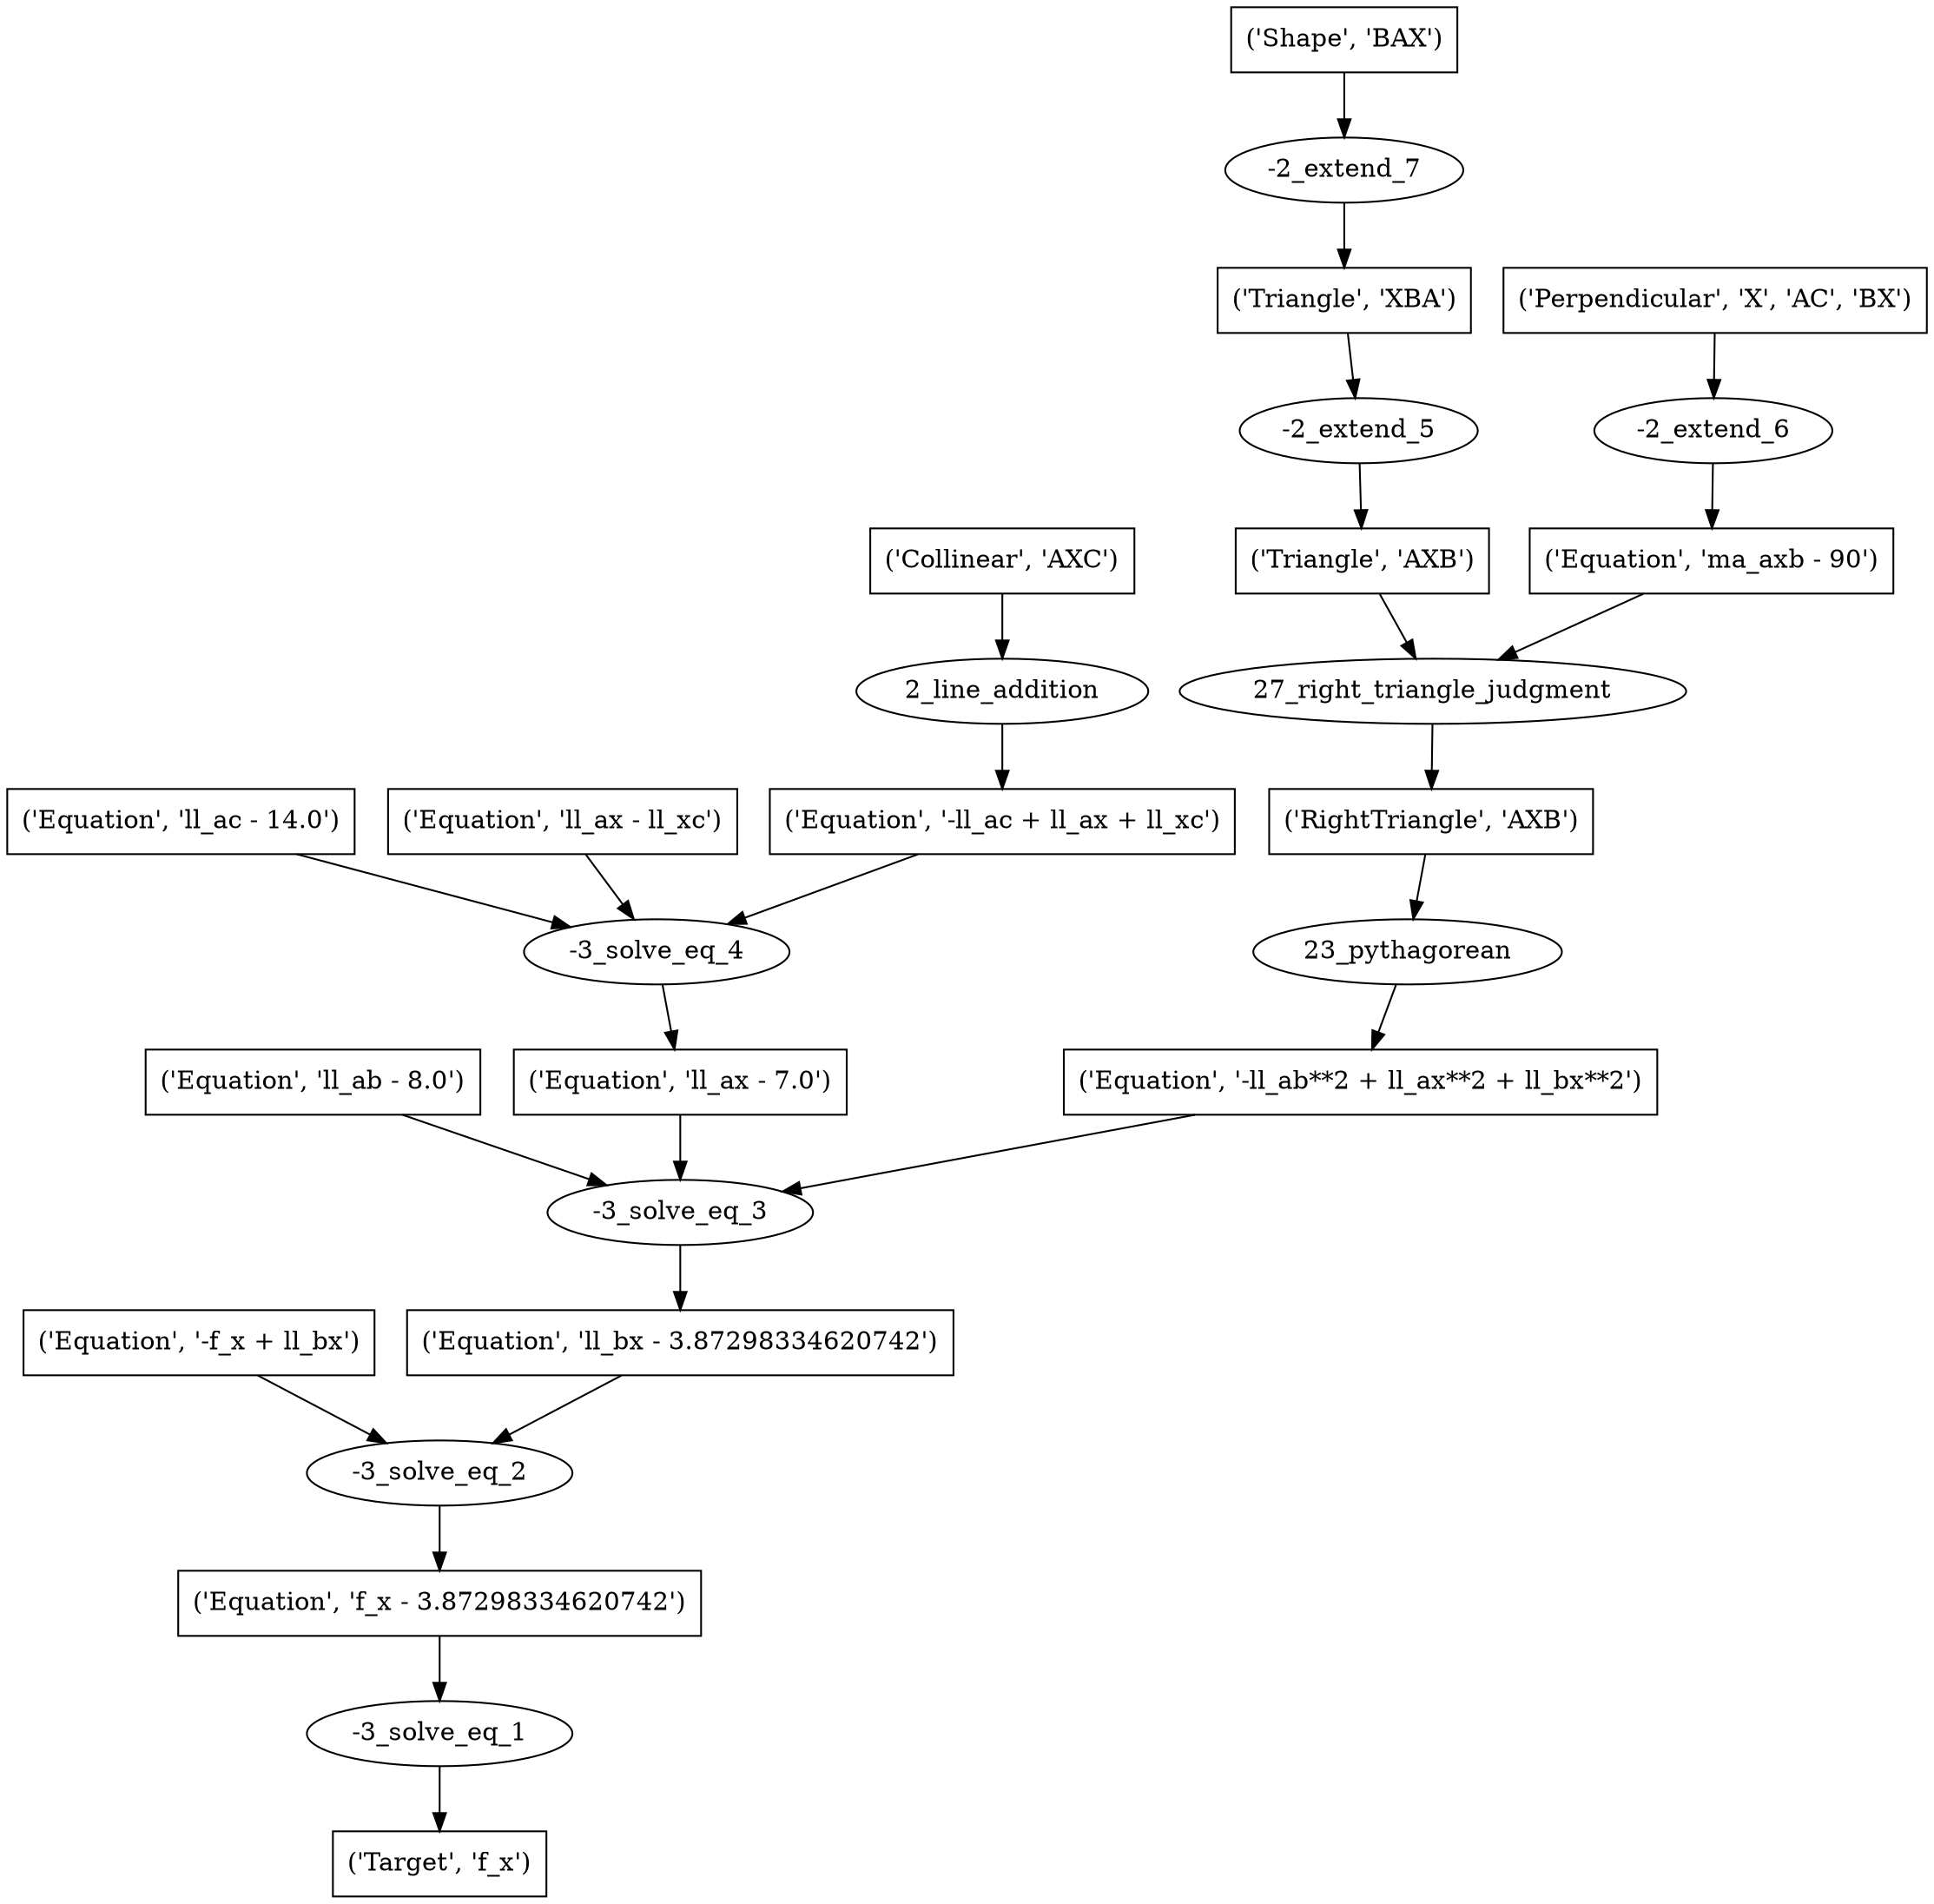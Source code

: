 digraph 13 {
	0 [label="('Target', 'f_x')" shape=box]
	1 [label="-3_solve_eq_1"]
	1 -> 0
	2 [label="('Equation', 'f_x - 3.87298334620742')" shape=box]
	2 -> 1
	3 [label="-3_solve_eq_2"]
	3 -> 2
	4 [label="('Equation', '-f_x + ll_bx')" shape=box]
	4 -> 3
	5 [label="('Equation', 'll_bx - 3.87298334620742')" shape=box]
	5 -> 3
	6 [label="-3_solve_eq_3"]
	6 -> 5
	7 [label="('Equation', 'll_ab - 8.0')" shape=box]
	7 -> 6
	8 [label="('Equation', 'll_ax - 7.0')" shape=box]
	8 -> 6
	9 [label="('Equation', '-ll_ab**2 + ll_ax**2 + ll_bx**2')" shape=box]
	9 -> 6
	10 [label="-3_solve_eq_4"]
	10 -> 8
	11 [label="('Equation', 'll_ac - 14.0')" shape=box]
	11 -> 10
	12 [label="('Equation', 'll_ax - ll_xc')" shape=box]
	12 -> 10
	13 [label="('Equation', '-ll_ac + ll_ax + ll_xc')" shape=box]
	13 -> 10
	14 [label="23_pythagorean"]
	14 -> 9
	15 [label="('RightTriangle', 'AXB')" shape=box]
	15 -> 14
	16 [label="2_line_addition"]
	16 -> 13
	17 [label="('Collinear', 'AXC')" shape=box]
	17 -> 16
	18 [label="27_right_triangle_judgment"]
	18 -> 15
	19 [label="('Triangle', 'AXB')" shape=box]
	19 -> 18
	20 [label="('Equation', 'ma_axb - 90')" shape=box]
	20 -> 18
	21 [label="-2_extend_5"]
	21 -> 19
	22 [label="('Triangle', 'XBA')" shape=box]
	22 -> 21
	23 [label="-2_extend_6"]
	23 -> 20
	24 [label="('Perpendicular', 'X', 'AC', 'BX')" shape=box]
	24 -> 23
	25 [label="-2_extend_7"]
	25 -> 22
	26 [label="('Shape', 'BAX')" shape=box]
	26 -> 25
}
